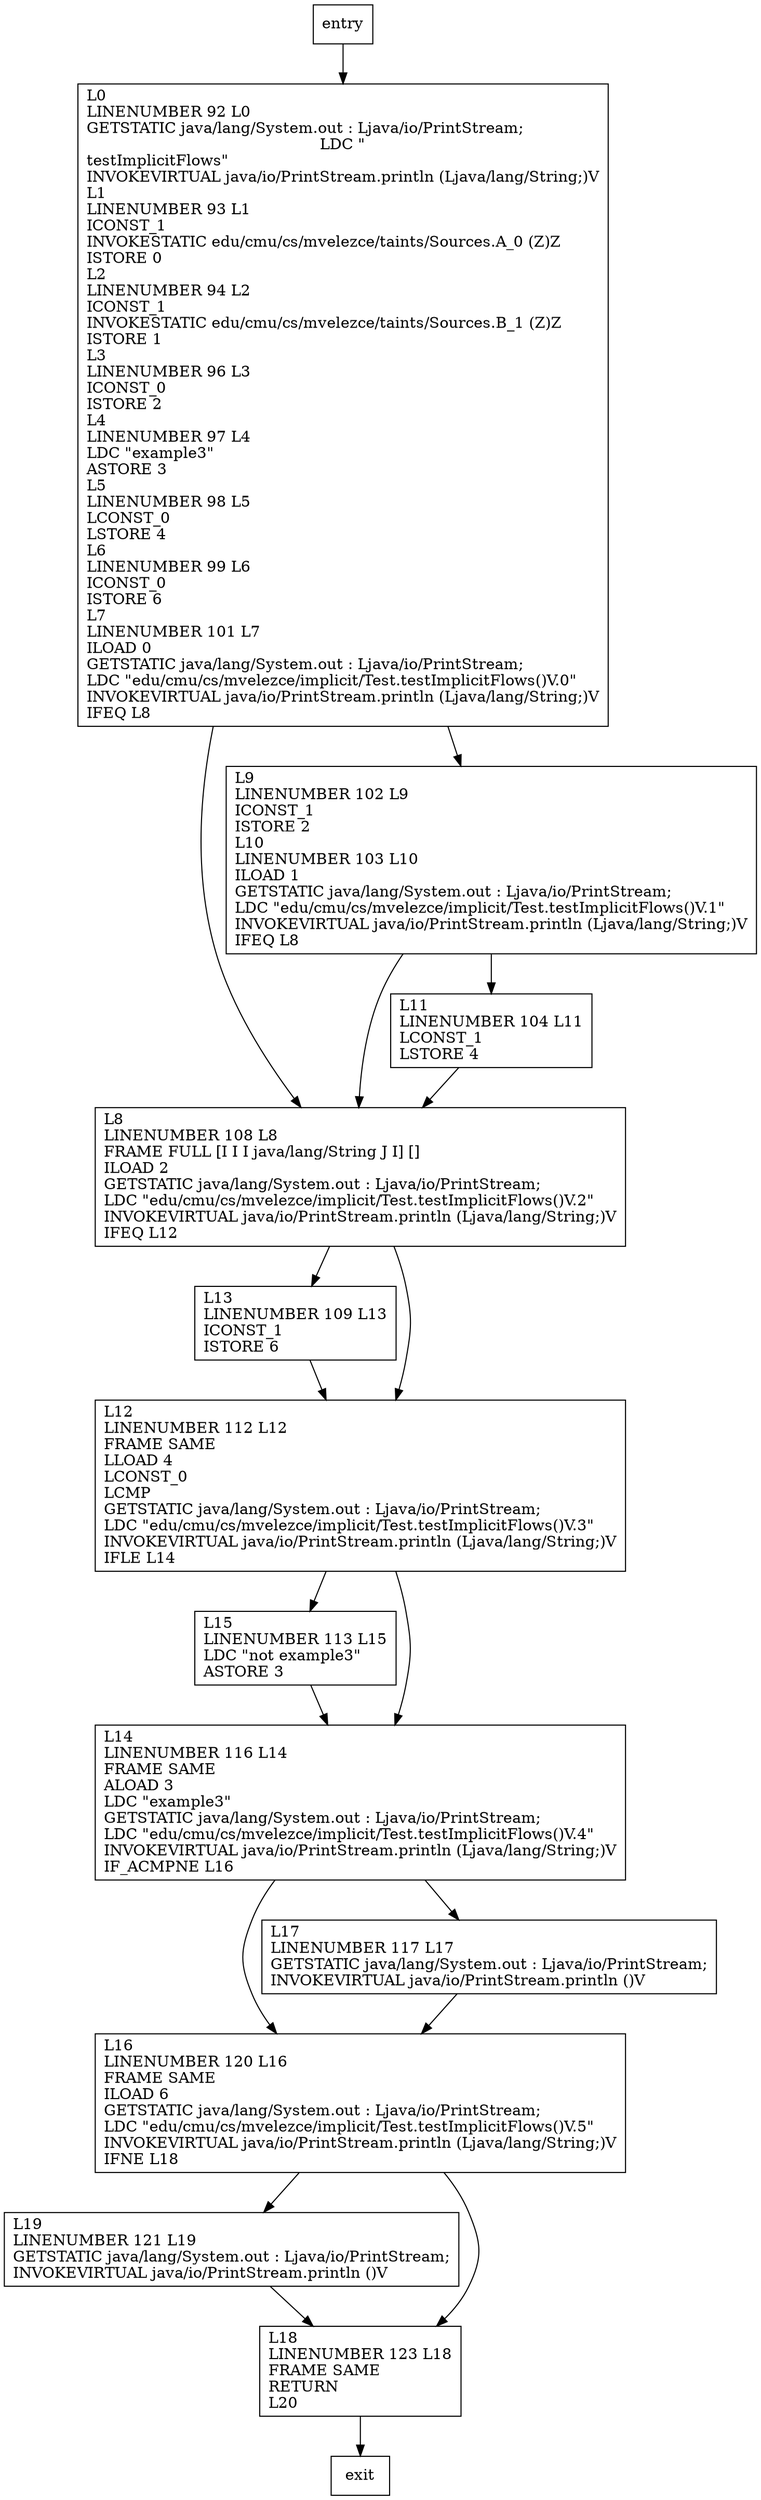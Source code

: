 digraph testImplicitFlows {
node [shape=record];
718130408 [label="L8\lLINENUMBER 108 L8\lFRAME FULL [I I I java/lang/String J I] []\lILOAD 2\lGETSTATIC java/lang/System.out : Ljava/io/PrintStream;\lLDC \"edu/cmu/cs/mvelezce/implicit/Test.testImplicitFlows()V.2\"\lINVOKEVIRTUAL java/io/PrintStream.println (Ljava/lang/String;)V\lIFEQ L12\l"];
766681183 [label="L13\lLINENUMBER 109 L13\lICONST_1\lISTORE 6\l"];
1999415998 [label="L9\lLINENUMBER 102 L9\lICONST_1\lISTORE 2\lL10\lLINENUMBER 103 L10\lILOAD 1\lGETSTATIC java/lang/System.out : Ljava/io/PrintStream;\lLDC \"edu/cmu/cs/mvelezce/implicit/Test.testImplicitFlows()V.1\"\lINVOKEVIRTUAL java/io/PrintStream.println (Ljava/lang/String;)V\lIFEQ L8\l"];
1180383462 [label="L16\lLINENUMBER 120 L16\lFRAME SAME\lILOAD 6\lGETSTATIC java/lang/System.out : Ljava/io/PrintStream;\lLDC \"edu/cmu/cs/mvelezce/implicit/Test.testImplicitFlows()V.5\"\lINVOKEVIRTUAL java/io/PrintStream.println (Ljava/lang/String;)V\lIFNE L18\l"];
1268124507 [label="L19\lLINENUMBER 121 L19\lGETSTATIC java/lang/System.out : Ljava/io/PrintStream;\lINVOKEVIRTUAL java/io/PrintStream.println ()V\l"];
454248060 [label="L18\lLINENUMBER 123 L18\lFRAME SAME\lRETURN\lL20\l"];
1767674765 [label="L15\lLINENUMBER 113 L15\lLDC \"not example3\"\lASTORE 3\l"];
1896000574 [label="L11\lLINENUMBER 104 L11\lLCONST_1\lLSTORE 4\l"];
953080701 [label="L0\lLINENUMBER 92 L0\lGETSTATIC java/lang/System.out : Ljava/io/PrintStream;\lLDC \"\ntestImplicitFlows\"\lINVOKEVIRTUAL java/io/PrintStream.println (Ljava/lang/String;)V\lL1\lLINENUMBER 93 L1\lICONST_1\lINVOKESTATIC edu/cmu/cs/mvelezce/taints/Sources.A_0 (Z)Z\lISTORE 0\lL2\lLINENUMBER 94 L2\lICONST_1\lINVOKESTATIC edu/cmu/cs/mvelezce/taints/Sources.B_1 (Z)Z\lISTORE 1\lL3\lLINENUMBER 96 L3\lICONST_0\lISTORE 2\lL4\lLINENUMBER 97 L4\lLDC \"example3\"\lASTORE 3\lL5\lLINENUMBER 98 L5\lLCONST_0\lLSTORE 4\lL6\lLINENUMBER 99 L6\lICONST_0\lISTORE 6\lL7\lLINENUMBER 101 L7\lILOAD 0\lGETSTATIC java/lang/System.out : Ljava/io/PrintStream;\lLDC \"edu/cmu/cs/mvelezce/implicit/Test.testImplicitFlows()V.0\"\lINVOKEVIRTUAL java/io/PrintStream.println (Ljava/lang/String;)V\lIFEQ L8\l"];
2127814459 [label="L17\lLINENUMBER 117 L17\lGETSTATIC java/lang/System.out : Ljava/io/PrintStream;\lINVOKEVIRTUAL java/io/PrintStream.println ()V\l"];
1062831184 [label="L12\lLINENUMBER 112 L12\lFRAME SAME\lLLOAD 4\lLCONST_0\lLCMP\lGETSTATIC java/lang/System.out : Ljava/io/PrintStream;\lLDC \"edu/cmu/cs/mvelezce/implicit/Test.testImplicitFlows()V.3\"\lINVOKEVIRTUAL java/io/PrintStream.println (Ljava/lang/String;)V\lIFLE L14\l"];
224113092 [label="L14\lLINENUMBER 116 L14\lFRAME SAME\lALOAD 3\lLDC \"example3\"\lGETSTATIC java/lang/System.out : Ljava/io/PrintStream;\lLDC \"edu/cmu/cs/mvelezce/implicit/Test.testImplicitFlows()V.4\"\lINVOKEVIRTUAL java/io/PrintStream.println (Ljava/lang/String;)V\lIF_ACMPNE L16\l"];
entry;
exit;
718130408 -> 766681183;
718130408 -> 1062831184;
766681183 -> 1062831184;
953080701 -> 1999415998;
953080701 -> 718130408;
224113092 -> 1180383462;
224113092 -> 2127814459;
entry -> 953080701;
1999415998 -> 718130408;
1999415998 -> 1896000574;
1180383462 -> 1268124507;
1180383462 -> 454248060;
1268124507 -> 454248060;
454248060 -> exit;
1767674765 -> 224113092;
1896000574 -> 718130408;
2127814459 -> 1180383462;
1062831184 -> 1767674765;
1062831184 -> 224113092;
}

